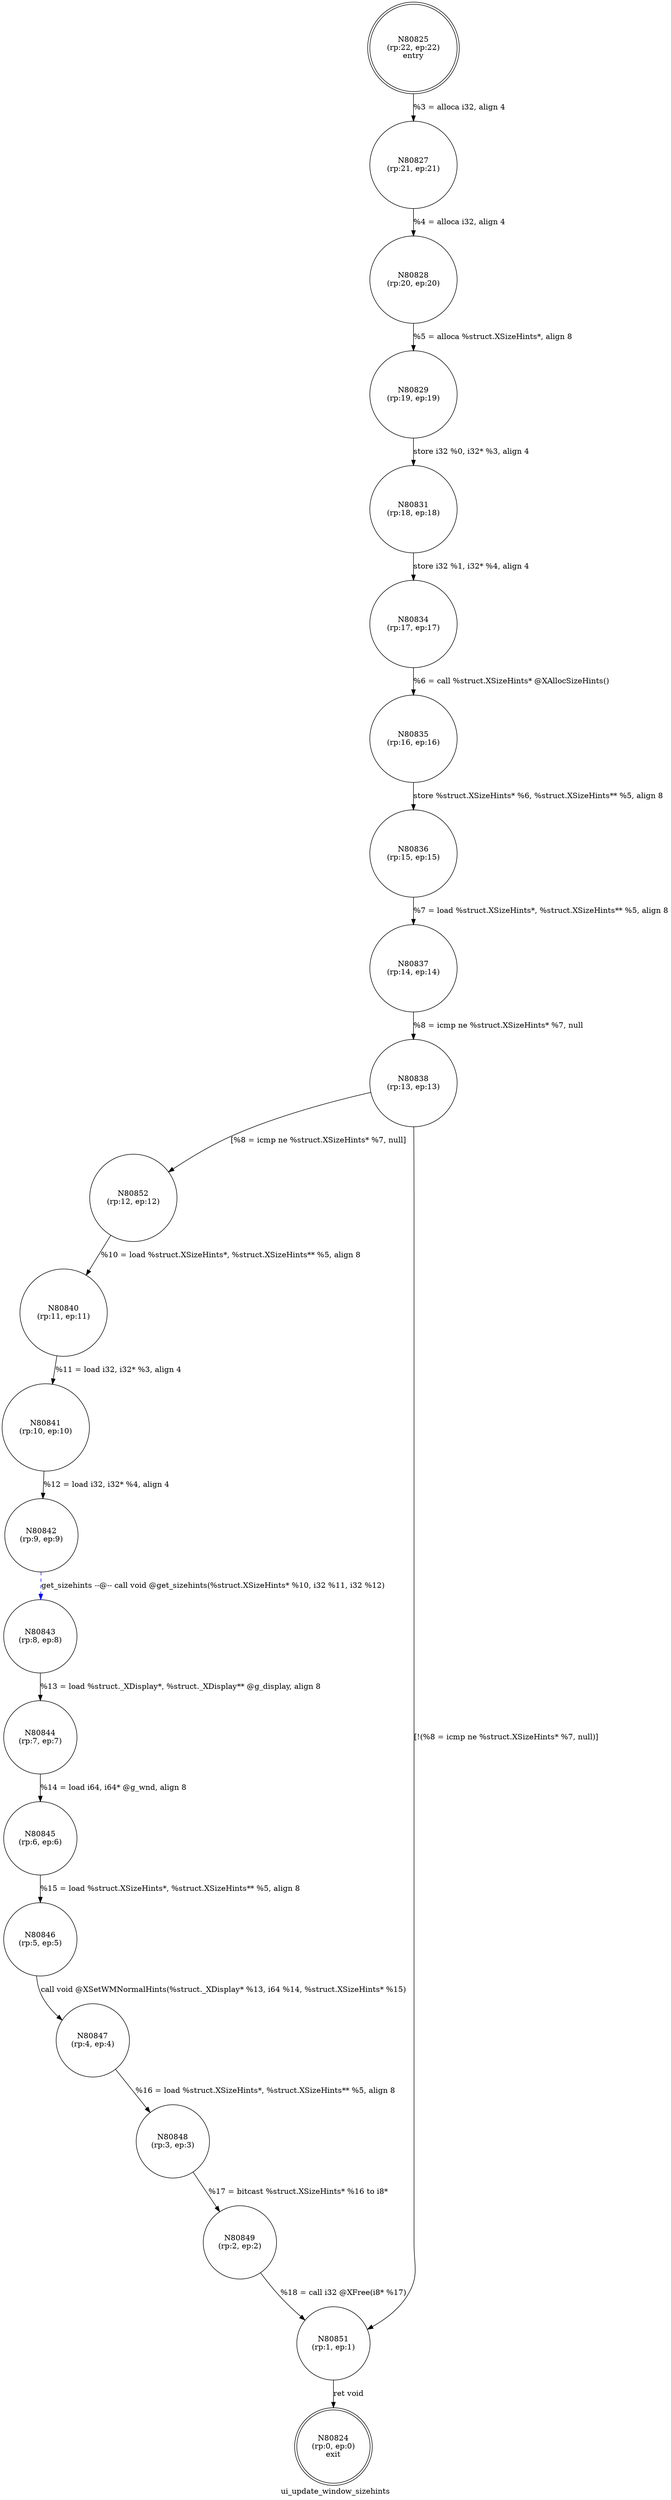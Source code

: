 digraph ui_update_window_sizehints {
label="ui_update_window_sizehints"
80824 [label="N80824\n(rp:0, ep:0)\nexit", shape="doublecircle"]
80825 [label="N80825\n(rp:22, ep:22)\nentry", shape="doublecircle"]
80825 -> 80827 [label="%3 = alloca i32, align 4"]
80827 [label="N80827\n(rp:21, ep:21)", shape="circle"]
80827 -> 80828 [label="%4 = alloca i32, align 4"]
80828 [label="N80828\n(rp:20, ep:20)", shape="circle"]
80828 -> 80829 [label="%5 = alloca %struct.XSizeHints*, align 8"]
80829 [label="N80829\n(rp:19, ep:19)", shape="circle"]
80829 -> 80831 [label="store i32 %0, i32* %3, align 4"]
80831 [label="N80831\n(rp:18, ep:18)", shape="circle"]
80831 -> 80834 [label="store i32 %1, i32* %4, align 4"]
80834 [label="N80834\n(rp:17, ep:17)", shape="circle"]
80834 -> 80835 [label="%6 = call %struct.XSizeHints* @XAllocSizeHints()"]
80835 [label="N80835\n(rp:16, ep:16)", shape="circle"]
80835 -> 80836 [label="store %struct.XSizeHints* %6, %struct.XSizeHints** %5, align 8"]
80836 [label="N80836\n(rp:15, ep:15)", shape="circle"]
80836 -> 80837 [label="%7 = load %struct.XSizeHints*, %struct.XSizeHints** %5, align 8"]
80837 [label="N80837\n(rp:14, ep:14)", shape="circle"]
80837 -> 80838 [label="%8 = icmp ne %struct.XSizeHints* %7, null"]
80838 [label="N80838\n(rp:13, ep:13)", shape="circle"]
80838 -> 80852 [label="[%8 = icmp ne %struct.XSizeHints* %7, null]"]
80838 -> 80851 [label="[!(%8 = icmp ne %struct.XSizeHints* %7, null)]"]
80840 [label="N80840\n(rp:11, ep:11)", shape="circle"]
80840 -> 80841 [label="%11 = load i32, i32* %3, align 4"]
80841 [label="N80841\n(rp:10, ep:10)", shape="circle"]
80841 -> 80842 [label="%12 = load i32, i32* %4, align 4"]
80842 [label="N80842\n(rp:9, ep:9)", shape="circle"]
80842 -> 80843 [label="get_sizehints --@-- call void @get_sizehints(%struct.XSizeHints* %10, i32 %11, i32 %12)", style="dashed", color="blue"]
80843 [label="N80843\n(rp:8, ep:8)", shape="circle"]
80843 -> 80844 [label="%13 = load %struct._XDisplay*, %struct._XDisplay** @g_display, align 8"]
80844 [label="N80844\n(rp:7, ep:7)", shape="circle"]
80844 -> 80845 [label="%14 = load i64, i64* @g_wnd, align 8"]
80845 [label="N80845\n(rp:6, ep:6)", shape="circle"]
80845 -> 80846 [label="%15 = load %struct.XSizeHints*, %struct.XSizeHints** %5, align 8"]
80846 [label="N80846\n(rp:5, ep:5)", shape="circle"]
80846 -> 80847 [label="call void @XSetWMNormalHints(%struct._XDisplay* %13, i64 %14, %struct.XSizeHints* %15)"]
80847 [label="N80847\n(rp:4, ep:4)", shape="circle"]
80847 -> 80848 [label="%16 = load %struct.XSizeHints*, %struct.XSizeHints** %5, align 8"]
80848 [label="N80848\n(rp:3, ep:3)", shape="circle"]
80848 -> 80849 [label="%17 = bitcast %struct.XSizeHints* %16 to i8*"]
80849 [label="N80849\n(rp:2, ep:2)", shape="circle"]
80849 -> 80851 [label="%18 = call i32 @XFree(i8* %17)"]
80851 [label="N80851\n(rp:1, ep:1)", shape="circle"]
80851 -> 80824 [label="ret void"]
80852 [label="N80852\n(rp:12, ep:12)", shape="circle"]
80852 -> 80840 [label="%10 = load %struct.XSizeHints*, %struct.XSizeHints** %5, align 8"]
}
